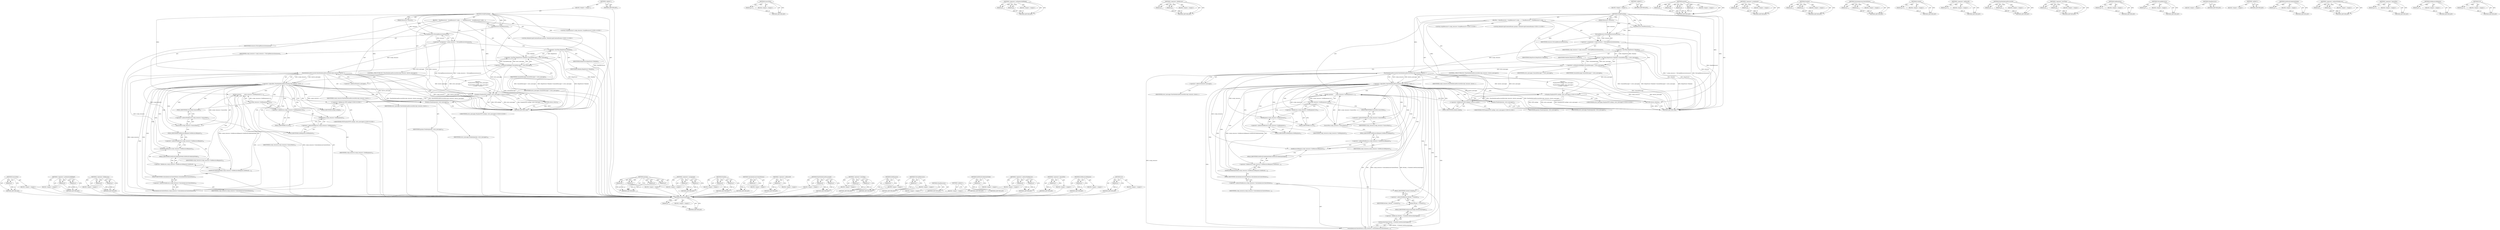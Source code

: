 digraph "Url" {
vulnerable_152 [label=<(METHOD,SourceText)>];
vulnerable_153 [label=<(PARAM,p1)>];
vulnerable_154 [label=<(BLOCK,&lt;empty&gt;,&lt;empty&gt;)>];
vulnerable_155 [label=<(METHOD_RETURN,ANY)>];
vulnerable_104 [label=<(METHOD,&lt;operator&gt;.arithmeticShiftRight)>];
vulnerable_105 [label=<(PARAM,p1)>];
vulnerable_106 [label=<(PARAM,p2)>];
vulnerable_107 [label=<(BLOCK,&lt;empty&gt;,&lt;empty&gt;)>];
vulnerable_108 [label=<(METHOD_RETURN,ANY)>];
vulnerable_127 [label=<(METHOD,&lt;operator&gt;.fieldAccess)>];
vulnerable_128 [label=<(PARAM,p1)>];
vulnerable_129 [label=<(PARAM,p2)>];
vulnerable_130 [label=<(BLOCK,&lt;empty&gt;,&lt;empty&gt;)>];
vulnerable_131 [label=<(METHOD_RETURN,ANY)>];
vulnerable_6 [label=<(METHOD,&lt;global&gt;)<SUB>1</SUB>>];
vulnerable_7 [label=<(BLOCK,&lt;empty&gt;,&lt;empty&gt;)<SUB>1</SUB>>];
vulnerable_8 [label=<(METHOD,NotifyFinished)<SUB>1</SUB>>];
vulnerable_9 [label=<(PARAM,Resource* resource)<SUB>1</SUB>>];
vulnerable_10 [label=<(BLOCK,{
  ClearResource();

  ScriptResource* script_...,{
  ClearResource();

  ScriptResource* script_...)<SUB>1</SUB>>];
vulnerable_11 [label=<(ClearResource,ClearResource())<SUB>2</SUB>>];
vulnerable_12 [label="<(LOCAL,ScriptResource* script_resource: ScriptResource*)<SUB>4</SUB>>"];
vulnerable_13 [label=<(&lt;operator&gt;.assignment,* script_resource = ToScriptResource(resource))<SUB>4</SUB>>];
vulnerable_14 [label=<(IDENTIFIER,script_resource,* script_resource = ToScriptResource(resource))<SUB>4</SUB>>];
vulnerable_15 [label=<(ToScriptResource,ToScriptResource(resource))<SUB>4</SUB>>];
vulnerable_16 [label=<(IDENTIFIER,resource,ToScriptResource(resource))<SUB>4</SUB>>];
vulnerable_17 [label=<(&lt;operator&gt;.lessThan,HeapVector&lt;Member&lt;ConsoleMessage&gt;&gt; error_messages)<SUB>6</SUB>>];
vulnerable_18 [label=<(&lt;operator&gt;.lessThan,HeapVector&lt;Member)<SUB>6</SUB>>];
vulnerable_19 [label=<(IDENTIFIER,HeapVector,HeapVector&lt;Member)<SUB>6</SUB>>];
vulnerable_20 [label=<(IDENTIFIER,Member,HeapVector&lt;Member)<SUB>6</SUB>>];
vulnerable_21 [label=<(&lt;operator&gt;.arithmeticShiftRight,ConsoleMessage&gt;&gt; error_messages)<SUB>6</SUB>>];
vulnerable_22 [label=<(IDENTIFIER,ConsoleMessage,ConsoleMessage&gt;&gt; error_messages)<SUB>6</SUB>>];
vulnerable_23 [label=<(IDENTIFIER,error_messages,ConsoleMessage&gt;&gt; error_messages)<SUB>6</SUB>>];
vulnerable_24 [label=<(CONTROL_STRUCTURE,IF,if (!WasModuleLoadSuccessful(script_resource, &amp;error_messages)))<SUB>7</SUB>>];
vulnerable_25 [label=<(&lt;operator&gt;.logicalNot,!WasModuleLoadSuccessful(script_resource, &amp;erro...)<SUB>7</SUB>>];
vulnerable_26 [label=<(WasModuleLoadSuccessful,WasModuleLoadSuccessful(script_resource, &amp;error...)<SUB>7</SUB>>];
vulnerable_27 [label=<(IDENTIFIER,script_resource,WasModuleLoadSuccessful(script_resource, &amp;error...)<SUB>7</SUB>>];
vulnerable_28 [label=<(&lt;operator&gt;.addressOf,&amp;error_messages)<SUB>7</SUB>>];
vulnerable_29 [label=<(IDENTIFIER,error_messages,WasModuleLoadSuccessful(script_resource, &amp;error...)<SUB>7</SUB>>];
vulnerable_30 [label="<(BLOCK,{
    Finalize(WTF::nullopt, error_messages);
 ...,{
    Finalize(WTF::nullopt, error_messages);
 ...)<SUB>7</SUB>>"];
vulnerable_31 [label="<(Finalize,Finalize(WTF::nullopt, error_messages))<SUB>8</SUB>>"];
vulnerable_32 [label="<(&lt;operator&gt;.fieldAccess,WTF::nullopt)<SUB>8</SUB>>"];
vulnerable_33 [label="<(IDENTIFIER,WTF,Finalize(WTF::nullopt, error_messages))<SUB>8</SUB>>"];
vulnerable_34 [label=<(FIELD_IDENTIFIER,nullopt,nullopt)<SUB>8</SUB>>];
vulnerable_35 [label="<(IDENTIFIER,error_messages,Finalize(WTF::nullopt, error_messages))<SUB>8</SUB>>"];
vulnerable_36 [label=<(RETURN,return;,return;)<SUB>9</SUB>>];
vulnerable_37 [label="<(LOCAL,ModuleScriptCreationParams params: ModuleScriptCreationParams)<SUB>12</SUB>>"];
vulnerable_38 [label=<(params,params(
       script_resource-&gt;GetResponse().U...)<SUB>12</SUB>>];
vulnerable_39 [label=<(Url,script_resource-&gt;GetResponse().Url())<SUB>13</SUB>>];
vulnerable_40 [label=<(&lt;operator&gt;.fieldAccess,script_resource-&gt;GetResponse().Url)<SUB>13</SUB>>];
vulnerable_41 [label=<(GetResponse,script_resource-&gt;GetResponse())<SUB>13</SUB>>];
vulnerable_42 [label=<(&lt;operator&gt;.indirectFieldAccess,script_resource-&gt;GetResponse)<SUB>13</SUB>>];
vulnerable_43 [label=<(IDENTIFIER,script_resource,script_resource-&gt;GetResponse())<SUB>13</SUB>>];
vulnerable_44 [label=<(FIELD_IDENTIFIER,GetResponse,GetResponse)<SUB>13</SUB>>];
vulnerable_45 [label=<(FIELD_IDENTIFIER,Url,Url)<SUB>13</SUB>>];
vulnerable_46 [label=<(SourceText,script_resource-&gt;SourceText())<SUB>13</SUB>>];
vulnerable_47 [label=<(&lt;operator&gt;.indirectFieldAccess,script_resource-&gt;SourceText)<SUB>13</SUB>>];
vulnerable_48 [label=<(IDENTIFIER,script_resource,script_resource-&gt;SourceText())<SUB>13</SUB>>];
vulnerable_49 [label=<(FIELD_IDENTIFIER,SourceText,SourceText)<SUB>13</SUB>>];
vulnerable_50 [label=<(GetFetchCredentialsMode,script_resource-&gt;GetResourceRequest().GetFetchC...)<SUB>14</SUB>>];
vulnerable_51 [label=<(&lt;operator&gt;.fieldAccess,script_resource-&gt;GetResourceRequest().GetFetchC...)<SUB>14</SUB>>];
vulnerable_52 [label=<(GetResourceRequest,script_resource-&gt;GetResourceRequest())<SUB>14</SUB>>];
vulnerable_53 [label=<(&lt;operator&gt;.indirectFieldAccess,script_resource-&gt;GetResourceRequest)<SUB>14</SUB>>];
vulnerable_54 [label=<(IDENTIFIER,script_resource,script_resource-&gt;GetResourceRequest())<SUB>14</SUB>>];
vulnerable_55 [label=<(FIELD_IDENTIFIER,GetResourceRequest,GetResourceRequest)<SUB>14</SUB>>];
vulnerable_56 [label=<(FIELD_IDENTIFIER,GetFetchCredentialsMode,GetFetchCredentialsMode)<SUB>14</SUB>>];
vulnerable_57 [label=<(CalculateAccessControlStatus,script_resource-&gt;CalculateAccessControlStatus())<SUB>15</SUB>>];
vulnerable_58 [label=<(&lt;operator&gt;.indirectFieldAccess,script_resource-&gt;CalculateAccessControlStatus)<SUB>15</SUB>>];
vulnerable_59 [label=<(IDENTIFIER,script_resource,script_resource-&gt;CalculateAccessControlStatus())<SUB>15</SUB>>];
vulnerable_60 [label=<(FIELD_IDENTIFIER,CalculateAccessControlStatus,CalculateAccessControlStatus)<SUB>15</SUB>>];
vulnerable_61 [label=<(Finalize,Finalize(params, error_messages))<SUB>16</SUB>>];
vulnerable_62 [label=<(IDENTIFIER,params,Finalize(params, error_messages))<SUB>16</SUB>>];
vulnerable_63 [label=<(IDENTIFIER,error_messages,Finalize(params, error_messages))<SUB>16</SUB>>];
vulnerable_64 [label=<(METHOD_RETURN,void)<SUB>1</SUB>>];
vulnerable_66 [label=<(METHOD_RETURN,ANY)<SUB>1</SUB>>];
vulnerable_132 [label=<(METHOD,params)>];
vulnerable_133 [label=<(PARAM,p1)>];
vulnerable_134 [label=<(PARAM,p2)>];
vulnerable_135 [label=<(PARAM,p3)>];
vulnerable_136 [label=<(PARAM,p4)>];
vulnerable_137 [label=<(BLOCK,&lt;empty&gt;,&lt;empty&gt;)>];
vulnerable_138 [label=<(METHOD_RETURN,ANY)>];
vulnerable_90 [label=<(METHOD,&lt;operator&gt;.assignment)>];
vulnerable_91 [label=<(PARAM,p1)>];
vulnerable_92 [label=<(PARAM,p2)>];
vulnerable_93 [label=<(BLOCK,&lt;empty&gt;,&lt;empty&gt;)>];
vulnerable_94 [label=<(METHOD_RETURN,ANY)>];
vulnerable_122 [label=<(METHOD,Finalize)>];
vulnerable_123 [label=<(PARAM,p1)>];
vulnerable_124 [label=<(PARAM,p2)>];
vulnerable_125 [label=<(BLOCK,&lt;empty&gt;,&lt;empty&gt;)>];
vulnerable_126 [label=<(METHOD_RETURN,ANY)>];
vulnerable_164 [label=<(METHOD,CalculateAccessControlStatus)>];
vulnerable_165 [label=<(PARAM,p1)>];
vulnerable_166 [label=<(BLOCK,&lt;empty&gt;,&lt;empty&gt;)>];
vulnerable_167 [label=<(METHOD_RETURN,ANY)>];
vulnerable_118 [label=<(METHOD,&lt;operator&gt;.addressOf)>];
vulnerable_119 [label=<(PARAM,p1)>];
vulnerable_120 [label=<(BLOCK,&lt;empty&gt;,&lt;empty&gt;)>];
vulnerable_121 [label=<(METHOD_RETURN,ANY)>];
vulnerable_113 [label=<(METHOD,WasModuleLoadSuccessful)>];
vulnerable_114 [label=<(PARAM,p1)>];
vulnerable_115 [label=<(PARAM,p2)>];
vulnerable_116 [label=<(BLOCK,&lt;empty&gt;,&lt;empty&gt;)>];
vulnerable_117 [label=<(METHOD_RETURN,ANY)>];
vulnerable_99 [label=<(METHOD,&lt;operator&gt;.lessThan)>];
vulnerable_100 [label=<(PARAM,p1)>];
vulnerable_101 [label=<(PARAM,p2)>];
vulnerable_102 [label=<(BLOCK,&lt;empty&gt;,&lt;empty&gt;)>];
vulnerable_103 [label=<(METHOD_RETURN,ANY)>];
vulnerable_143 [label=<(METHOD,GetResponse)>];
vulnerable_144 [label=<(PARAM,p1)>];
vulnerable_145 [label=<(BLOCK,&lt;empty&gt;,&lt;empty&gt;)>];
vulnerable_146 [label=<(METHOD_RETURN,ANY)>];
vulnerable_95 [label=<(METHOD,ToScriptResource)>];
vulnerable_96 [label=<(PARAM,p1)>];
vulnerable_97 [label=<(BLOCK,&lt;empty&gt;,&lt;empty&gt;)>];
vulnerable_98 [label=<(METHOD_RETURN,ANY)>];
vulnerable_87 [label=<(METHOD,ClearResource)>];
vulnerable_88 [label=<(BLOCK,&lt;empty&gt;,&lt;empty&gt;)>];
vulnerable_89 [label=<(METHOD_RETURN,ANY)>];
vulnerable_81 [label=<(METHOD,&lt;global&gt;)<SUB>1</SUB>>];
vulnerable_82 [label=<(BLOCK,&lt;empty&gt;,&lt;empty&gt;)>];
vulnerable_83 [label=<(METHOD_RETURN,ANY)>];
vulnerable_156 [label=<(METHOD,GetFetchCredentialsMode)>];
vulnerable_157 [label=<(PARAM,p1)>];
vulnerable_158 [label=<(BLOCK,&lt;empty&gt;,&lt;empty&gt;)>];
vulnerable_159 [label=<(METHOD_RETURN,ANY)>];
vulnerable_147 [label=<(METHOD,&lt;operator&gt;.indirectFieldAccess)>];
vulnerable_148 [label=<(PARAM,p1)>];
vulnerable_149 [label=<(PARAM,p2)>];
vulnerable_150 [label=<(BLOCK,&lt;empty&gt;,&lt;empty&gt;)>];
vulnerable_151 [label=<(METHOD_RETURN,ANY)>];
vulnerable_109 [label=<(METHOD,&lt;operator&gt;.logicalNot)>];
vulnerable_110 [label=<(PARAM,p1)>];
vulnerable_111 [label=<(BLOCK,&lt;empty&gt;,&lt;empty&gt;)>];
vulnerable_112 [label=<(METHOD_RETURN,ANY)>];
vulnerable_160 [label=<(METHOD,GetResourceRequest)>];
vulnerable_161 [label=<(PARAM,p1)>];
vulnerable_162 [label=<(BLOCK,&lt;empty&gt;,&lt;empty&gt;)>];
vulnerable_163 [label=<(METHOD_RETURN,ANY)>];
vulnerable_139 [label=<(METHOD,Url)>];
vulnerable_140 [label=<(PARAM,p1)>];
vulnerable_141 [label=<(BLOCK,&lt;empty&gt;,&lt;empty&gt;)>];
vulnerable_142 [label=<(METHOD_RETURN,ANY)>];
fixed_176 [label=<(METHOD,GetSecurityOrigin)>];
fixed_177 [label=<(PARAM,p1)>];
fixed_178 [label=<(BLOCK,&lt;empty&gt;,&lt;empty&gt;)>];
fixed_179 [label=<(METHOD_RETURN,ANY)>];
fixed_159 [label=<(METHOD,SourceText)>];
fixed_160 [label=<(PARAM,p1)>];
fixed_161 [label=<(BLOCK,&lt;empty&gt;,&lt;empty&gt;)>];
fixed_162 [label=<(METHOD_RETURN,ANY)>];
fixed_111 [label=<(METHOD,&lt;operator&gt;.arithmeticShiftRight)>];
fixed_112 [label=<(PARAM,p1)>];
fixed_113 [label=<(PARAM,p2)>];
fixed_114 [label=<(BLOCK,&lt;empty&gt;,&lt;empty&gt;)>];
fixed_115 [label=<(METHOD_RETURN,ANY)>];
fixed_134 [label=<(METHOD,&lt;operator&gt;.fieldAccess)>];
fixed_135 [label=<(PARAM,p1)>];
fixed_136 [label=<(PARAM,p2)>];
fixed_137 [label=<(BLOCK,&lt;empty&gt;,&lt;empty&gt;)>];
fixed_138 [label=<(METHOD_RETURN,ANY)>];
fixed_6 [label=<(METHOD,&lt;global&gt;)<SUB>1</SUB>>];
fixed_7 [label=<(BLOCK,&lt;empty&gt;,&lt;empty&gt;)<SUB>1</SUB>>];
fixed_8 [label=<(METHOD,NotifyFinished)<SUB>1</SUB>>];
fixed_9 [label=<(PARAM,Resource* resource)<SUB>1</SUB>>];
fixed_10 [label=<(BLOCK,{
  ClearResource();

  ScriptResource* script_...,{
  ClearResource();

  ScriptResource* script_...)<SUB>1</SUB>>];
fixed_11 [label=<(ClearResource,ClearResource())<SUB>2</SUB>>];
fixed_12 [label="<(LOCAL,ScriptResource* script_resource: ScriptResource*)<SUB>4</SUB>>"];
fixed_13 [label=<(&lt;operator&gt;.assignment,* script_resource = ToScriptResource(resource))<SUB>4</SUB>>];
fixed_14 [label=<(IDENTIFIER,script_resource,* script_resource = ToScriptResource(resource))<SUB>4</SUB>>];
fixed_15 [label=<(ToScriptResource,ToScriptResource(resource))<SUB>4</SUB>>];
fixed_16 [label=<(IDENTIFIER,resource,ToScriptResource(resource))<SUB>4</SUB>>];
fixed_17 [label=<(&lt;operator&gt;.lessThan,HeapVector&lt;Member&lt;ConsoleMessage&gt;&gt; error_messages)<SUB>6</SUB>>];
fixed_18 [label=<(&lt;operator&gt;.lessThan,HeapVector&lt;Member)<SUB>6</SUB>>];
fixed_19 [label=<(IDENTIFIER,HeapVector,HeapVector&lt;Member)<SUB>6</SUB>>];
fixed_20 [label=<(IDENTIFIER,Member,HeapVector&lt;Member)<SUB>6</SUB>>];
fixed_21 [label=<(&lt;operator&gt;.arithmeticShiftRight,ConsoleMessage&gt;&gt; error_messages)<SUB>6</SUB>>];
fixed_22 [label=<(IDENTIFIER,ConsoleMessage,ConsoleMessage&gt;&gt; error_messages)<SUB>6</SUB>>];
fixed_23 [label=<(IDENTIFIER,error_messages,ConsoleMessage&gt;&gt; error_messages)<SUB>6</SUB>>];
fixed_24 [label=<(CONTROL_STRUCTURE,IF,if (!WasModuleLoadSuccessful(script_resource, &amp;error_messages)))<SUB>7</SUB>>];
fixed_25 [label=<(&lt;operator&gt;.logicalNot,!WasModuleLoadSuccessful(script_resource, &amp;erro...)<SUB>7</SUB>>];
fixed_26 [label=<(WasModuleLoadSuccessful,WasModuleLoadSuccessful(script_resource, &amp;error...)<SUB>7</SUB>>];
fixed_27 [label=<(IDENTIFIER,script_resource,WasModuleLoadSuccessful(script_resource, &amp;error...)<SUB>7</SUB>>];
fixed_28 [label=<(&lt;operator&gt;.addressOf,&amp;error_messages)<SUB>7</SUB>>];
fixed_29 [label=<(IDENTIFIER,error_messages,WasModuleLoadSuccessful(script_resource, &amp;error...)<SUB>7</SUB>>];
fixed_30 [label="<(BLOCK,{
    Finalize(WTF::nullopt, error_messages);
 ...,{
    Finalize(WTF::nullopt, error_messages);
 ...)<SUB>7</SUB>>"];
fixed_31 [label="<(Finalize,Finalize(WTF::nullopt, error_messages))<SUB>8</SUB>>"];
fixed_32 [label="<(&lt;operator&gt;.fieldAccess,WTF::nullopt)<SUB>8</SUB>>"];
fixed_33 [label="<(IDENTIFIER,WTF,Finalize(WTF::nullopt, error_messages))<SUB>8</SUB>>"];
fixed_34 [label=<(FIELD_IDENTIFIER,nullopt,nullopt)<SUB>8</SUB>>];
fixed_35 [label="<(IDENTIFIER,error_messages,Finalize(WTF::nullopt, error_messages))<SUB>8</SUB>>"];
fixed_36 [label=<(RETURN,return;,return;)<SUB>9</SUB>>];
fixed_37 [label="<(LOCAL,ModuleScriptCreationParams params: ModuleScriptCreationParams)<SUB>12</SUB>>"];
fixed_38 [label=<(params,params(
       script_resource-&gt;GetResponse().U...)<SUB>12</SUB>>];
fixed_39 [label=<(Url,script_resource-&gt;GetResponse().Url())<SUB>13</SUB>>];
fixed_40 [label=<(&lt;operator&gt;.fieldAccess,script_resource-&gt;GetResponse().Url)<SUB>13</SUB>>];
fixed_41 [label=<(GetResponse,script_resource-&gt;GetResponse())<SUB>13</SUB>>];
fixed_42 [label=<(&lt;operator&gt;.indirectFieldAccess,script_resource-&gt;GetResponse)<SUB>13</SUB>>];
fixed_43 [label=<(IDENTIFIER,script_resource,script_resource-&gt;GetResponse())<SUB>13</SUB>>];
fixed_44 [label=<(FIELD_IDENTIFIER,GetResponse,GetResponse)<SUB>13</SUB>>];
fixed_45 [label=<(FIELD_IDENTIFIER,Url,Url)<SUB>13</SUB>>];
fixed_46 [label=<(SourceText,script_resource-&gt;SourceText())<SUB>13</SUB>>];
fixed_47 [label=<(&lt;operator&gt;.indirectFieldAccess,script_resource-&gt;SourceText)<SUB>13</SUB>>];
fixed_48 [label=<(IDENTIFIER,script_resource,script_resource-&gt;SourceText())<SUB>13</SUB>>];
fixed_49 [label=<(FIELD_IDENTIFIER,SourceText,SourceText)<SUB>13</SUB>>];
fixed_50 [label=<(GetFetchCredentialsMode,script_resource-&gt;GetResourceRequest().GetFetchC...)<SUB>14</SUB>>];
fixed_51 [label=<(&lt;operator&gt;.fieldAccess,script_resource-&gt;GetResourceRequest().GetFetchC...)<SUB>14</SUB>>];
fixed_52 [label=<(GetResourceRequest,script_resource-&gt;GetResourceRequest())<SUB>14</SUB>>];
fixed_53 [label=<(&lt;operator&gt;.indirectFieldAccess,script_resource-&gt;GetResourceRequest)<SUB>14</SUB>>];
fixed_54 [label=<(IDENTIFIER,script_resource,script_resource-&gt;GetResourceRequest())<SUB>14</SUB>>];
fixed_55 [label=<(FIELD_IDENTIFIER,GetResourceRequest,GetResourceRequest)<SUB>14</SUB>>];
fixed_56 [label=<(FIELD_IDENTIFIER,GetFetchCredentialsMode,GetFetchCredentialsMode)<SUB>14</SUB>>];
fixed_57 [label=<(CalculateAccessControlStatus,script_resource-&gt;CalculateAccessControlStatus(
...)<SUB>15</SUB>>];
fixed_58 [label=<(&lt;operator&gt;.indirectFieldAccess,script_resource-&gt;CalculateAccessControlStatus)<SUB>15</SUB>>];
fixed_59 [label=<(IDENTIFIER,script_resource,script_resource-&gt;CalculateAccessControlStatus(
...)<SUB>15</SUB>>];
fixed_60 [label=<(FIELD_IDENTIFIER,CalculateAccessControlStatus,CalculateAccessControlStatus)<SUB>15</SUB>>];
fixed_61 [label=<(GetSecurityOrigin,fetcher_-&gt;Context().GetSecurityOrigin())<SUB>16</SUB>>];
fixed_62 [label=<(&lt;operator&gt;.fieldAccess,fetcher_-&gt;Context().GetSecurityOrigin)<SUB>16</SUB>>];
fixed_63 [label=<(Context,fetcher_-&gt;Context())<SUB>16</SUB>>];
fixed_64 [label=<(&lt;operator&gt;.indirectFieldAccess,fetcher_-&gt;Context)<SUB>16</SUB>>];
fixed_65 [label=<(IDENTIFIER,fetcher_,fetcher_-&gt;Context())<SUB>16</SUB>>];
fixed_66 [label=<(FIELD_IDENTIFIER,Context,Context)<SUB>16</SUB>>];
fixed_67 [label=<(FIELD_IDENTIFIER,GetSecurityOrigin,GetSecurityOrigin)<SUB>16</SUB>>];
fixed_68 [label=<(Finalize,Finalize(params, error_messages))<SUB>17</SUB>>];
fixed_69 [label=<(IDENTIFIER,params,Finalize(params, error_messages))<SUB>17</SUB>>];
fixed_70 [label=<(IDENTIFIER,error_messages,Finalize(params, error_messages))<SUB>17</SUB>>];
fixed_71 [label=<(METHOD_RETURN,void)<SUB>1</SUB>>];
fixed_73 [label=<(METHOD_RETURN,ANY)<SUB>1</SUB>>];
fixed_139 [label=<(METHOD,params)>];
fixed_140 [label=<(PARAM,p1)>];
fixed_141 [label=<(PARAM,p2)>];
fixed_142 [label=<(PARAM,p3)>];
fixed_143 [label=<(PARAM,p4)>];
fixed_144 [label=<(BLOCK,&lt;empty&gt;,&lt;empty&gt;)>];
fixed_145 [label=<(METHOD_RETURN,ANY)>];
fixed_97 [label=<(METHOD,&lt;operator&gt;.assignment)>];
fixed_98 [label=<(PARAM,p1)>];
fixed_99 [label=<(PARAM,p2)>];
fixed_100 [label=<(BLOCK,&lt;empty&gt;,&lt;empty&gt;)>];
fixed_101 [label=<(METHOD_RETURN,ANY)>];
fixed_129 [label=<(METHOD,Finalize)>];
fixed_130 [label=<(PARAM,p1)>];
fixed_131 [label=<(PARAM,p2)>];
fixed_132 [label=<(BLOCK,&lt;empty&gt;,&lt;empty&gt;)>];
fixed_133 [label=<(METHOD_RETURN,ANY)>];
fixed_171 [label=<(METHOD,CalculateAccessControlStatus)>];
fixed_172 [label=<(PARAM,p1)>];
fixed_173 [label=<(PARAM,p2)>];
fixed_174 [label=<(BLOCK,&lt;empty&gt;,&lt;empty&gt;)>];
fixed_175 [label=<(METHOD_RETURN,ANY)>];
fixed_180 [label=<(METHOD,Context)>];
fixed_181 [label=<(PARAM,p1)>];
fixed_182 [label=<(BLOCK,&lt;empty&gt;,&lt;empty&gt;)>];
fixed_183 [label=<(METHOD_RETURN,ANY)>];
fixed_125 [label=<(METHOD,&lt;operator&gt;.addressOf)>];
fixed_126 [label=<(PARAM,p1)>];
fixed_127 [label=<(BLOCK,&lt;empty&gt;,&lt;empty&gt;)>];
fixed_128 [label=<(METHOD_RETURN,ANY)>];
fixed_120 [label=<(METHOD,WasModuleLoadSuccessful)>];
fixed_121 [label=<(PARAM,p1)>];
fixed_122 [label=<(PARAM,p2)>];
fixed_123 [label=<(BLOCK,&lt;empty&gt;,&lt;empty&gt;)>];
fixed_124 [label=<(METHOD_RETURN,ANY)>];
fixed_106 [label=<(METHOD,&lt;operator&gt;.lessThan)>];
fixed_107 [label=<(PARAM,p1)>];
fixed_108 [label=<(PARAM,p2)>];
fixed_109 [label=<(BLOCK,&lt;empty&gt;,&lt;empty&gt;)>];
fixed_110 [label=<(METHOD_RETURN,ANY)>];
fixed_150 [label=<(METHOD,GetResponse)>];
fixed_151 [label=<(PARAM,p1)>];
fixed_152 [label=<(BLOCK,&lt;empty&gt;,&lt;empty&gt;)>];
fixed_153 [label=<(METHOD_RETURN,ANY)>];
fixed_102 [label=<(METHOD,ToScriptResource)>];
fixed_103 [label=<(PARAM,p1)>];
fixed_104 [label=<(BLOCK,&lt;empty&gt;,&lt;empty&gt;)>];
fixed_105 [label=<(METHOD_RETURN,ANY)>];
fixed_94 [label=<(METHOD,ClearResource)>];
fixed_95 [label=<(BLOCK,&lt;empty&gt;,&lt;empty&gt;)>];
fixed_96 [label=<(METHOD_RETURN,ANY)>];
fixed_88 [label=<(METHOD,&lt;global&gt;)<SUB>1</SUB>>];
fixed_89 [label=<(BLOCK,&lt;empty&gt;,&lt;empty&gt;)>];
fixed_90 [label=<(METHOD_RETURN,ANY)>];
fixed_163 [label=<(METHOD,GetFetchCredentialsMode)>];
fixed_164 [label=<(PARAM,p1)>];
fixed_165 [label=<(BLOCK,&lt;empty&gt;,&lt;empty&gt;)>];
fixed_166 [label=<(METHOD_RETURN,ANY)>];
fixed_154 [label=<(METHOD,&lt;operator&gt;.indirectFieldAccess)>];
fixed_155 [label=<(PARAM,p1)>];
fixed_156 [label=<(PARAM,p2)>];
fixed_157 [label=<(BLOCK,&lt;empty&gt;,&lt;empty&gt;)>];
fixed_158 [label=<(METHOD_RETURN,ANY)>];
fixed_116 [label=<(METHOD,&lt;operator&gt;.logicalNot)>];
fixed_117 [label=<(PARAM,p1)>];
fixed_118 [label=<(BLOCK,&lt;empty&gt;,&lt;empty&gt;)>];
fixed_119 [label=<(METHOD_RETURN,ANY)>];
fixed_167 [label=<(METHOD,GetResourceRequest)>];
fixed_168 [label=<(PARAM,p1)>];
fixed_169 [label=<(BLOCK,&lt;empty&gt;,&lt;empty&gt;)>];
fixed_170 [label=<(METHOD_RETURN,ANY)>];
fixed_146 [label=<(METHOD,Url)>];
fixed_147 [label=<(PARAM,p1)>];
fixed_148 [label=<(BLOCK,&lt;empty&gt;,&lt;empty&gt;)>];
fixed_149 [label=<(METHOD_RETURN,ANY)>];
vulnerable_152 -> vulnerable_153  [key=0, label="AST: "];
vulnerable_152 -> vulnerable_153  [key=1, label="DDG: "];
vulnerable_152 -> vulnerable_154  [key=0, label="AST: "];
vulnerable_152 -> vulnerable_155  [key=0, label="AST: "];
vulnerable_152 -> vulnerable_155  [key=1, label="CFG: "];
vulnerable_153 -> vulnerable_155  [key=0, label="DDG: p1"];
vulnerable_154 -> fixed_176  [key=0];
vulnerable_155 -> fixed_176  [key=0];
vulnerable_104 -> vulnerable_105  [key=0, label="AST: "];
vulnerable_104 -> vulnerable_105  [key=1, label="DDG: "];
vulnerable_104 -> vulnerable_107  [key=0, label="AST: "];
vulnerable_104 -> vulnerable_106  [key=0, label="AST: "];
vulnerable_104 -> vulnerable_106  [key=1, label="DDG: "];
vulnerable_104 -> vulnerable_108  [key=0, label="AST: "];
vulnerable_104 -> vulnerable_108  [key=1, label="CFG: "];
vulnerable_105 -> vulnerable_108  [key=0, label="DDG: p1"];
vulnerable_106 -> vulnerable_108  [key=0, label="DDG: p2"];
vulnerable_107 -> fixed_176  [key=0];
vulnerable_108 -> fixed_176  [key=0];
vulnerable_127 -> vulnerable_128  [key=0, label="AST: "];
vulnerable_127 -> vulnerable_128  [key=1, label="DDG: "];
vulnerable_127 -> vulnerable_130  [key=0, label="AST: "];
vulnerable_127 -> vulnerable_129  [key=0, label="AST: "];
vulnerable_127 -> vulnerable_129  [key=1, label="DDG: "];
vulnerable_127 -> vulnerable_131  [key=0, label="AST: "];
vulnerable_127 -> vulnerable_131  [key=1, label="CFG: "];
vulnerable_128 -> vulnerable_131  [key=0, label="DDG: p1"];
vulnerable_129 -> vulnerable_131  [key=0, label="DDG: p2"];
vulnerable_130 -> fixed_176  [key=0];
vulnerable_131 -> fixed_176  [key=0];
vulnerable_6 -> vulnerable_7  [key=0, label="AST: "];
vulnerable_6 -> vulnerable_66  [key=0, label="AST: "];
vulnerable_6 -> vulnerable_66  [key=1, label="CFG: "];
vulnerable_7 -> vulnerable_8  [key=0, label="AST: "];
vulnerable_8 -> vulnerable_9  [key=0, label="AST: "];
vulnerable_8 -> vulnerable_9  [key=1, label="DDG: "];
vulnerable_8 -> vulnerable_10  [key=0, label="AST: "];
vulnerable_8 -> vulnerable_64  [key=0, label="AST: "];
vulnerable_8 -> vulnerable_11  [key=0, label="CFG: "];
vulnerable_8 -> vulnerable_11  [key=1, label="DDG: "];
vulnerable_8 -> vulnerable_61  [key=0, label="DDG: "];
vulnerable_8 -> vulnerable_15  [key=0, label="DDG: "];
vulnerable_8 -> vulnerable_18  [key=0, label="DDG: "];
vulnerable_8 -> vulnerable_21  [key=0, label="DDG: "];
vulnerable_8 -> vulnerable_36  [key=0, label="DDG: "];
vulnerable_8 -> vulnerable_26  [key=0, label="DDG: "];
vulnerable_8 -> vulnerable_31  [key=0, label="DDG: "];
vulnerable_9 -> vulnerable_15  [key=0, label="DDG: resource"];
vulnerable_10 -> vulnerable_11  [key=0, label="AST: "];
vulnerable_10 -> vulnerable_12  [key=0, label="AST: "];
vulnerable_10 -> vulnerable_13  [key=0, label="AST: "];
vulnerable_10 -> vulnerable_17  [key=0, label="AST: "];
vulnerable_10 -> vulnerable_24  [key=0, label="AST: "];
vulnerable_10 -> vulnerable_37  [key=0, label="AST: "];
vulnerable_10 -> vulnerable_38  [key=0, label="AST: "];
vulnerable_10 -> vulnerable_61  [key=0, label="AST: "];
vulnerable_11 -> vulnerable_15  [key=0, label="CFG: "];
vulnerable_11 -> vulnerable_64  [key=0, label="DDG: ClearResource()"];
vulnerable_12 -> fixed_176  [key=0];
vulnerable_13 -> vulnerable_14  [key=0, label="AST: "];
vulnerable_13 -> vulnerable_15  [key=0, label="AST: "];
vulnerable_13 -> vulnerable_18  [key=0, label="CFG: "];
vulnerable_13 -> vulnerable_64  [key=0, label="DDG: ToScriptResource(resource)"];
vulnerable_13 -> vulnerable_64  [key=1, label="DDG: * script_resource = ToScriptResource(resource)"];
vulnerable_13 -> vulnerable_26  [key=0, label="DDG: script_resource"];
vulnerable_14 -> fixed_176  [key=0];
vulnerable_15 -> vulnerable_16  [key=0, label="AST: "];
vulnerable_15 -> vulnerable_13  [key=0, label="CFG: "];
vulnerable_15 -> vulnerable_13  [key=1, label="DDG: resource"];
vulnerable_15 -> vulnerable_64  [key=0, label="DDG: resource"];
vulnerable_16 -> fixed_176  [key=0];
vulnerable_17 -> vulnerable_18  [key=0, label="AST: "];
vulnerable_17 -> vulnerable_21  [key=0, label="AST: "];
vulnerable_17 -> vulnerable_28  [key=0, label="CFG: "];
vulnerable_17 -> vulnerable_64  [key=0, label="DDG: HeapVector&lt;Member"];
vulnerable_17 -> vulnerable_64  [key=1, label="DDG: ConsoleMessage&gt;&gt; error_messages"];
vulnerable_17 -> vulnerable_64  [key=2, label="DDG: HeapVector&lt;Member&lt;ConsoleMessage&gt;&gt; error_messages"];
vulnerable_18 -> vulnerable_19  [key=0, label="AST: "];
vulnerable_18 -> vulnerable_20  [key=0, label="AST: "];
vulnerable_18 -> vulnerable_21  [key=0, label="CFG: "];
vulnerable_18 -> vulnerable_64  [key=0, label="DDG: Member"];
vulnerable_18 -> vulnerable_64  [key=1, label="DDG: HeapVector"];
vulnerable_18 -> vulnerable_17  [key=0, label="DDG: HeapVector"];
vulnerable_18 -> vulnerable_17  [key=1, label="DDG: Member"];
vulnerable_19 -> fixed_176  [key=0];
vulnerable_20 -> fixed_176  [key=0];
vulnerable_21 -> vulnerable_22  [key=0, label="AST: "];
vulnerable_21 -> vulnerable_23  [key=0, label="AST: "];
vulnerable_21 -> vulnerable_17  [key=0, label="CFG: "];
vulnerable_21 -> vulnerable_17  [key=1, label="DDG: ConsoleMessage"];
vulnerable_21 -> vulnerable_17  [key=2, label="DDG: error_messages"];
vulnerable_21 -> vulnerable_64  [key=0, label="DDG: ConsoleMessage"];
vulnerable_21 -> vulnerable_61  [key=0, label="DDG: error_messages"];
vulnerable_21 -> vulnerable_26  [key=0, label="DDG: error_messages"];
vulnerable_21 -> vulnerable_31  [key=0, label="DDG: error_messages"];
vulnerable_22 -> fixed_176  [key=0];
vulnerable_23 -> fixed_176  [key=0];
vulnerable_24 -> vulnerable_25  [key=0, label="AST: "];
vulnerable_24 -> vulnerable_30  [key=0, label="AST: "];
vulnerable_25 -> vulnerable_26  [key=0, label="AST: "];
vulnerable_25 -> vulnerable_34  [key=0, label="CFG: "];
vulnerable_25 -> vulnerable_34  [key=1, label="CDG: "];
vulnerable_25 -> vulnerable_44  [key=0, label="CFG: "];
vulnerable_25 -> vulnerable_44  [key=1, label="CDG: "];
vulnerable_25 -> vulnerable_64  [key=0, label="DDG: WasModuleLoadSuccessful(script_resource, &amp;error_messages)"];
vulnerable_25 -> vulnerable_64  [key=1, label="DDG: !WasModuleLoadSuccessful(script_resource, &amp;error_messages)"];
vulnerable_25 -> vulnerable_47  [key=0, label="CDG: "];
vulnerable_25 -> vulnerable_32  [key=0, label="CDG: "];
vulnerable_25 -> vulnerable_58  [key=0, label="CDG: "];
vulnerable_25 -> vulnerable_49  [key=0, label="CDG: "];
vulnerable_25 -> vulnerable_60  [key=0, label="CDG: "];
vulnerable_25 -> vulnerable_61  [key=0, label="CDG: "];
vulnerable_25 -> vulnerable_42  [key=0, label="CDG: "];
vulnerable_25 -> vulnerable_51  [key=0, label="CDG: "];
vulnerable_25 -> vulnerable_57  [key=0, label="CDG: "];
vulnerable_25 -> vulnerable_36  [key=0, label="CDG: "];
vulnerable_25 -> vulnerable_52  [key=0, label="CDG: "];
vulnerable_25 -> vulnerable_46  [key=0, label="CDG: "];
vulnerable_25 -> vulnerable_53  [key=0, label="CDG: "];
vulnerable_25 -> vulnerable_38  [key=0, label="CDG: "];
vulnerable_25 -> vulnerable_56  [key=0, label="CDG: "];
vulnerable_25 -> vulnerable_41  [key=0, label="CDG: "];
vulnerable_25 -> vulnerable_45  [key=0, label="CDG: "];
vulnerable_25 -> vulnerable_40  [key=0, label="CDG: "];
vulnerable_25 -> vulnerable_50  [key=0, label="CDG: "];
vulnerable_25 -> vulnerable_55  [key=0, label="CDG: "];
vulnerable_25 -> vulnerable_39  [key=0, label="CDG: "];
vulnerable_25 -> vulnerable_31  [key=0, label="CDG: "];
vulnerable_26 -> vulnerable_27  [key=0, label="AST: "];
vulnerable_26 -> vulnerable_28  [key=0, label="AST: "];
vulnerable_26 -> vulnerable_25  [key=0, label="CFG: "];
vulnerable_26 -> vulnerable_25  [key=1, label="DDG: script_resource"];
vulnerable_26 -> vulnerable_25  [key=2, label="DDG: &amp;error_messages"];
vulnerable_26 -> vulnerable_64  [key=0, label="DDG: script_resource"];
vulnerable_26 -> vulnerable_64  [key=1, label="DDG: &amp;error_messages"];
vulnerable_26 -> vulnerable_61  [key=0, label="DDG: &amp;error_messages"];
vulnerable_26 -> vulnerable_46  [key=0, label="DDG: script_resource"];
vulnerable_26 -> vulnerable_57  [key=0, label="DDG: script_resource"];
vulnerable_26 -> vulnerable_31  [key=0, label="DDG: &amp;error_messages"];
vulnerable_26 -> vulnerable_41  [key=0, label="DDG: script_resource"];
vulnerable_26 -> vulnerable_52  [key=0, label="DDG: script_resource"];
vulnerable_27 -> fixed_176  [key=0];
vulnerable_28 -> vulnerable_29  [key=0, label="AST: "];
vulnerable_28 -> vulnerable_26  [key=0, label="CFG: "];
vulnerable_29 -> fixed_176  [key=0];
vulnerable_30 -> vulnerable_31  [key=0, label="AST: "];
vulnerable_30 -> vulnerable_36  [key=0, label="AST: "];
vulnerable_31 -> vulnerable_32  [key=0, label="AST: "];
vulnerable_31 -> vulnerable_35  [key=0, label="AST: "];
vulnerable_31 -> vulnerable_36  [key=0, label="CFG: "];
vulnerable_31 -> vulnerable_64  [key=0, label="DDG: WTF::nullopt"];
vulnerable_31 -> vulnerable_64  [key=1, label="DDG: error_messages"];
vulnerable_31 -> vulnerable_64  [key=2, label="DDG: Finalize(WTF::nullopt, error_messages)"];
vulnerable_32 -> vulnerable_33  [key=0, label="AST: "];
vulnerable_32 -> vulnerable_34  [key=0, label="AST: "];
vulnerable_32 -> vulnerable_31  [key=0, label="CFG: "];
vulnerable_33 -> fixed_176  [key=0];
vulnerable_34 -> vulnerable_32  [key=0, label="CFG: "];
vulnerable_35 -> fixed_176  [key=0];
vulnerable_36 -> vulnerable_64  [key=0, label="CFG: "];
vulnerable_36 -> vulnerable_64  [key=1, label="DDG: &lt;RET&gt;"];
vulnerable_37 -> fixed_176  [key=0];
vulnerable_38 -> vulnerable_39  [key=0, label="AST: "];
vulnerable_38 -> vulnerable_46  [key=0, label="AST: "];
vulnerable_38 -> vulnerable_50  [key=0, label="AST: "];
vulnerable_38 -> vulnerable_57  [key=0, label="AST: "];
vulnerable_38 -> vulnerable_61  [key=0, label="CFG: "];
vulnerable_39 -> vulnerable_40  [key=0, label="AST: "];
vulnerable_39 -> vulnerable_49  [key=0, label="CFG: "];
vulnerable_39 -> vulnerable_38  [key=0, label="DDG: script_resource-&gt;GetResponse().Url"];
vulnerable_40 -> vulnerable_41  [key=0, label="AST: "];
vulnerable_40 -> vulnerable_45  [key=0, label="AST: "];
vulnerable_40 -> vulnerable_39  [key=0, label="CFG: "];
vulnerable_41 -> vulnerable_42  [key=0, label="AST: "];
vulnerable_41 -> vulnerable_45  [key=0, label="CFG: "];
vulnerable_42 -> vulnerable_43  [key=0, label="AST: "];
vulnerable_42 -> vulnerable_44  [key=0, label="AST: "];
vulnerable_42 -> vulnerable_41  [key=0, label="CFG: "];
vulnerable_43 -> fixed_176  [key=0];
vulnerable_44 -> vulnerable_42  [key=0, label="CFG: "];
vulnerable_45 -> vulnerable_40  [key=0, label="CFG: "];
vulnerable_46 -> vulnerable_47  [key=0, label="AST: "];
vulnerable_46 -> vulnerable_55  [key=0, label="CFG: "];
vulnerable_46 -> vulnerable_38  [key=0, label="DDG: script_resource-&gt;SourceText"];
vulnerable_47 -> vulnerable_48  [key=0, label="AST: "];
vulnerable_47 -> vulnerable_49  [key=0, label="AST: "];
vulnerable_47 -> vulnerable_46  [key=0, label="CFG: "];
vulnerable_48 -> fixed_176  [key=0];
vulnerable_49 -> vulnerable_47  [key=0, label="CFG: "];
vulnerable_50 -> vulnerable_51  [key=0, label="AST: "];
vulnerable_50 -> vulnerable_60  [key=0, label="CFG: "];
vulnerable_50 -> vulnerable_38  [key=0, label="DDG: script_resource-&gt;GetResourceRequest().GetFetchCredentialsMode"];
vulnerable_51 -> vulnerable_52  [key=0, label="AST: "];
vulnerable_51 -> vulnerable_56  [key=0, label="AST: "];
vulnerable_51 -> vulnerable_50  [key=0, label="CFG: "];
vulnerable_52 -> vulnerable_53  [key=0, label="AST: "];
vulnerable_52 -> vulnerable_56  [key=0, label="CFG: "];
vulnerable_53 -> vulnerable_54  [key=0, label="AST: "];
vulnerable_53 -> vulnerable_55  [key=0, label="AST: "];
vulnerable_53 -> vulnerable_52  [key=0, label="CFG: "];
vulnerable_54 -> fixed_176  [key=0];
vulnerable_55 -> vulnerable_53  [key=0, label="CFG: "];
vulnerable_56 -> vulnerable_51  [key=0, label="CFG: "];
vulnerable_57 -> vulnerable_58  [key=0, label="AST: "];
vulnerable_57 -> vulnerable_38  [key=0, label="CFG: "];
vulnerable_57 -> vulnerable_38  [key=1, label="DDG: script_resource-&gt;CalculateAccessControlStatus"];
vulnerable_58 -> vulnerable_59  [key=0, label="AST: "];
vulnerable_58 -> vulnerable_60  [key=0, label="AST: "];
vulnerable_58 -> vulnerable_57  [key=0, label="CFG: "];
vulnerable_59 -> fixed_176  [key=0];
vulnerable_60 -> vulnerable_58  [key=0, label="CFG: "];
vulnerable_61 -> vulnerable_62  [key=0, label="AST: "];
vulnerable_61 -> vulnerable_63  [key=0, label="AST: "];
vulnerable_61 -> vulnerable_64  [key=0, label="CFG: "];
vulnerable_62 -> fixed_176  [key=0];
vulnerable_63 -> fixed_176  [key=0];
vulnerable_64 -> fixed_176  [key=0];
vulnerable_66 -> fixed_176  [key=0];
vulnerable_132 -> vulnerable_133  [key=0, label="AST: "];
vulnerable_132 -> vulnerable_133  [key=1, label="DDG: "];
vulnerable_132 -> vulnerable_137  [key=0, label="AST: "];
vulnerable_132 -> vulnerable_134  [key=0, label="AST: "];
vulnerable_132 -> vulnerable_134  [key=1, label="DDG: "];
vulnerable_132 -> vulnerable_138  [key=0, label="AST: "];
vulnerable_132 -> vulnerable_138  [key=1, label="CFG: "];
vulnerable_132 -> vulnerable_135  [key=0, label="AST: "];
vulnerable_132 -> vulnerable_135  [key=1, label="DDG: "];
vulnerable_132 -> vulnerable_136  [key=0, label="AST: "];
vulnerable_132 -> vulnerable_136  [key=1, label="DDG: "];
vulnerable_133 -> vulnerable_138  [key=0, label="DDG: p1"];
vulnerable_134 -> vulnerable_138  [key=0, label="DDG: p2"];
vulnerable_135 -> vulnerable_138  [key=0, label="DDG: p3"];
vulnerable_136 -> vulnerable_138  [key=0, label="DDG: p4"];
vulnerable_137 -> fixed_176  [key=0];
vulnerable_138 -> fixed_176  [key=0];
vulnerable_90 -> vulnerable_91  [key=0, label="AST: "];
vulnerable_90 -> vulnerable_91  [key=1, label="DDG: "];
vulnerable_90 -> vulnerable_93  [key=0, label="AST: "];
vulnerable_90 -> vulnerable_92  [key=0, label="AST: "];
vulnerable_90 -> vulnerable_92  [key=1, label="DDG: "];
vulnerable_90 -> vulnerable_94  [key=0, label="AST: "];
vulnerable_90 -> vulnerable_94  [key=1, label="CFG: "];
vulnerable_91 -> vulnerable_94  [key=0, label="DDG: p1"];
vulnerable_92 -> vulnerable_94  [key=0, label="DDG: p2"];
vulnerable_93 -> fixed_176  [key=0];
vulnerable_94 -> fixed_176  [key=0];
vulnerable_122 -> vulnerable_123  [key=0, label="AST: "];
vulnerable_122 -> vulnerable_123  [key=1, label="DDG: "];
vulnerable_122 -> vulnerable_125  [key=0, label="AST: "];
vulnerable_122 -> vulnerable_124  [key=0, label="AST: "];
vulnerable_122 -> vulnerable_124  [key=1, label="DDG: "];
vulnerable_122 -> vulnerable_126  [key=0, label="AST: "];
vulnerable_122 -> vulnerable_126  [key=1, label="CFG: "];
vulnerable_123 -> vulnerable_126  [key=0, label="DDG: p1"];
vulnerable_124 -> vulnerable_126  [key=0, label="DDG: p2"];
vulnerable_125 -> fixed_176  [key=0];
vulnerable_126 -> fixed_176  [key=0];
vulnerable_164 -> vulnerable_165  [key=0, label="AST: "];
vulnerable_164 -> vulnerable_165  [key=1, label="DDG: "];
vulnerable_164 -> vulnerable_166  [key=0, label="AST: "];
vulnerable_164 -> vulnerable_167  [key=0, label="AST: "];
vulnerable_164 -> vulnerable_167  [key=1, label="CFG: "];
vulnerable_165 -> vulnerable_167  [key=0, label="DDG: p1"];
vulnerable_166 -> fixed_176  [key=0];
vulnerable_167 -> fixed_176  [key=0];
vulnerable_118 -> vulnerable_119  [key=0, label="AST: "];
vulnerable_118 -> vulnerable_119  [key=1, label="DDG: "];
vulnerable_118 -> vulnerable_120  [key=0, label="AST: "];
vulnerable_118 -> vulnerable_121  [key=0, label="AST: "];
vulnerable_118 -> vulnerable_121  [key=1, label="CFG: "];
vulnerable_119 -> vulnerable_121  [key=0, label="DDG: p1"];
vulnerable_120 -> fixed_176  [key=0];
vulnerable_121 -> fixed_176  [key=0];
vulnerable_113 -> vulnerable_114  [key=0, label="AST: "];
vulnerable_113 -> vulnerable_114  [key=1, label="DDG: "];
vulnerable_113 -> vulnerable_116  [key=0, label="AST: "];
vulnerable_113 -> vulnerable_115  [key=0, label="AST: "];
vulnerable_113 -> vulnerable_115  [key=1, label="DDG: "];
vulnerable_113 -> vulnerable_117  [key=0, label="AST: "];
vulnerable_113 -> vulnerable_117  [key=1, label="CFG: "];
vulnerable_114 -> vulnerable_117  [key=0, label="DDG: p1"];
vulnerable_115 -> vulnerable_117  [key=0, label="DDG: p2"];
vulnerable_116 -> fixed_176  [key=0];
vulnerable_117 -> fixed_176  [key=0];
vulnerable_99 -> vulnerable_100  [key=0, label="AST: "];
vulnerable_99 -> vulnerable_100  [key=1, label="DDG: "];
vulnerable_99 -> vulnerable_102  [key=0, label="AST: "];
vulnerable_99 -> vulnerable_101  [key=0, label="AST: "];
vulnerable_99 -> vulnerable_101  [key=1, label="DDG: "];
vulnerable_99 -> vulnerable_103  [key=0, label="AST: "];
vulnerable_99 -> vulnerable_103  [key=1, label="CFG: "];
vulnerable_100 -> vulnerable_103  [key=0, label="DDG: p1"];
vulnerable_101 -> vulnerable_103  [key=0, label="DDG: p2"];
vulnerable_102 -> fixed_176  [key=0];
vulnerable_103 -> fixed_176  [key=0];
vulnerable_143 -> vulnerable_144  [key=0, label="AST: "];
vulnerable_143 -> vulnerable_144  [key=1, label="DDG: "];
vulnerable_143 -> vulnerable_145  [key=0, label="AST: "];
vulnerable_143 -> vulnerable_146  [key=0, label="AST: "];
vulnerable_143 -> vulnerable_146  [key=1, label="CFG: "];
vulnerable_144 -> vulnerable_146  [key=0, label="DDG: p1"];
vulnerable_145 -> fixed_176  [key=0];
vulnerable_146 -> fixed_176  [key=0];
vulnerable_95 -> vulnerable_96  [key=0, label="AST: "];
vulnerable_95 -> vulnerable_96  [key=1, label="DDG: "];
vulnerable_95 -> vulnerable_97  [key=0, label="AST: "];
vulnerable_95 -> vulnerable_98  [key=0, label="AST: "];
vulnerable_95 -> vulnerable_98  [key=1, label="CFG: "];
vulnerable_96 -> vulnerable_98  [key=0, label="DDG: p1"];
vulnerable_97 -> fixed_176  [key=0];
vulnerable_98 -> fixed_176  [key=0];
vulnerable_87 -> vulnerable_88  [key=0, label="AST: "];
vulnerable_87 -> vulnerable_89  [key=0, label="AST: "];
vulnerable_87 -> vulnerable_89  [key=1, label="CFG: "];
vulnerable_88 -> fixed_176  [key=0];
vulnerable_89 -> fixed_176  [key=0];
vulnerable_81 -> vulnerable_82  [key=0, label="AST: "];
vulnerable_81 -> vulnerable_83  [key=0, label="AST: "];
vulnerable_81 -> vulnerable_83  [key=1, label="CFG: "];
vulnerable_82 -> fixed_176  [key=0];
vulnerable_83 -> fixed_176  [key=0];
vulnerable_156 -> vulnerable_157  [key=0, label="AST: "];
vulnerable_156 -> vulnerable_157  [key=1, label="DDG: "];
vulnerable_156 -> vulnerable_158  [key=0, label="AST: "];
vulnerable_156 -> vulnerable_159  [key=0, label="AST: "];
vulnerable_156 -> vulnerable_159  [key=1, label="CFG: "];
vulnerable_157 -> vulnerable_159  [key=0, label="DDG: p1"];
vulnerable_158 -> fixed_176  [key=0];
vulnerable_159 -> fixed_176  [key=0];
vulnerable_147 -> vulnerable_148  [key=0, label="AST: "];
vulnerable_147 -> vulnerable_148  [key=1, label="DDG: "];
vulnerable_147 -> vulnerable_150  [key=0, label="AST: "];
vulnerable_147 -> vulnerable_149  [key=0, label="AST: "];
vulnerable_147 -> vulnerable_149  [key=1, label="DDG: "];
vulnerable_147 -> vulnerable_151  [key=0, label="AST: "];
vulnerable_147 -> vulnerable_151  [key=1, label="CFG: "];
vulnerable_148 -> vulnerable_151  [key=0, label="DDG: p1"];
vulnerable_149 -> vulnerable_151  [key=0, label="DDG: p2"];
vulnerable_150 -> fixed_176  [key=0];
vulnerable_151 -> fixed_176  [key=0];
vulnerable_109 -> vulnerable_110  [key=0, label="AST: "];
vulnerable_109 -> vulnerable_110  [key=1, label="DDG: "];
vulnerable_109 -> vulnerable_111  [key=0, label="AST: "];
vulnerable_109 -> vulnerable_112  [key=0, label="AST: "];
vulnerable_109 -> vulnerable_112  [key=1, label="CFG: "];
vulnerable_110 -> vulnerable_112  [key=0, label="DDG: p1"];
vulnerable_111 -> fixed_176  [key=0];
vulnerable_112 -> fixed_176  [key=0];
vulnerable_160 -> vulnerable_161  [key=0, label="AST: "];
vulnerable_160 -> vulnerable_161  [key=1, label="DDG: "];
vulnerable_160 -> vulnerable_162  [key=0, label="AST: "];
vulnerable_160 -> vulnerable_163  [key=0, label="AST: "];
vulnerable_160 -> vulnerable_163  [key=1, label="CFG: "];
vulnerable_161 -> vulnerable_163  [key=0, label="DDG: p1"];
vulnerable_162 -> fixed_176  [key=0];
vulnerable_163 -> fixed_176  [key=0];
vulnerable_139 -> vulnerable_140  [key=0, label="AST: "];
vulnerable_139 -> vulnerable_140  [key=1, label="DDG: "];
vulnerable_139 -> vulnerable_141  [key=0, label="AST: "];
vulnerable_139 -> vulnerable_142  [key=0, label="AST: "];
vulnerable_139 -> vulnerable_142  [key=1, label="CFG: "];
vulnerable_140 -> vulnerable_142  [key=0, label="DDG: p1"];
vulnerable_141 -> fixed_176  [key=0];
vulnerable_142 -> fixed_176  [key=0];
fixed_176 -> fixed_177  [key=0, label="AST: "];
fixed_176 -> fixed_177  [key=1, label="DDG: "];
fixed_176 -> fixed_178  [key=0, label="AST: "];
fixed_176 -> fixed_179  [key=0, label="AST: "];
fixed_176 -> fixed_179  [key=1, label="CFG: "];
fixed_177 -> fixed_179  [key=0, label="DDG: p1"];
fixed_159 -> fixed_160  [key=0, label="AST: "];
fixed_159 -> fixed_160  [key=1, label="DDG: "];
fixed_159 -> fixed_161  [key=0, label="AST: "];
fixed_159 -> fixed_162  [key=0, label="AST: "];
fixed_159 -> fixed_162  [key=1, label="CFG: "];
fixed_160 -> fixed_162  [key=0, label="DDG: p1"];
fixed_111 -> fixed_112  [key=0, label="AST: "];
fixed_111 -> fixed_112  [key=1, label="DDG: "];
fixed_111 -> fixed_114  [key=0, label="AST: "];
fixed_111 -> fixed_113  [key=0, label="AST: "];
fixed_111 -> fixed_113  [key=1, label="DDG: "];
fixed_111 -> fixed_115  [key=0, label="AST: "];
fixed_111 -> fixed_115  [key=1, label="CFG: "];
fixed_112 -> fixed_115  [key=0, label="DDG: p1"];
fixed_113 -> fixed_115  [key=0, label="DDG: p2"];
fixed_134 -> fixed_135  [key=0, label="AST: "];
fixed_134 -> fixed_135  [key=1, label="DDG: "];
fixed_134 -> fixed_137  [key=0, label="AST: "];
fixed_134 -> fixed_136  [key=0, label="AST: "];
fixed_134 -> fixed_136  [key=1, label="DDG: "];
fixed_134 -> fixed_138  [key=0, label="AST: "];
fixed_134 -> fixed_138  [key=1, label="CFG: "];
fixed_135 -> fixed_138  [key=0, label="DDG: p1"];
fixed_136 -> fixed_138  [key=0, label="DDG: p2"];
fixed_6 -> fixed_7  [key=0, label="AST: "];
fixed_6 -> fixed_73  [key=0, label="AST: "];
fixed_6 -> fixed_73  [key=1, label="CFG: "];
fixed_7 -> fixed_8  [key=0, label="AST: "];
fixed_8 -> fixed_9  [key=0, label="AST: "];
fixed_8 -> fixed_9  [key=1, label="DDG: "];
fixed_8 -> fixed_10  [key=0, label="AST: "];
fixed_8 -> fixed_71  [key=0, label="AST: "];
fixed_8 -> fixed_11  [key=0, label="CFG: "];
fixed_8 -> fixed_11  [key=1, label="DDG: "];
fixed_8 -> fixed_68  [key=0, label="DDG: "];
fixed_8 -> fixed_15  [key=0, label="DDG: "];
fixed_8 -> fixed_18  [key=0, label="DDG: "];
fixed_8 -> fixed_21  [key=0, label="DDG: "];
fixed_8 -> fixed_36  [key=0, label="DDG: "];
fixed_8 -> fixed_26  [key=0, label="DDG: "];
fixed_8 -> fixed_31  [key=0, label="DDG: "];
fixed_9 -> fixed_15  [key=0, label="DDG: resource"];
fixed_10 -> fixed_11  [key=0, label="AST: "];
fixed_10 -> fixed_12  [key=0, label="AST: "];
fixed_10 -> fixed_13  [key=0, label="AST: "];
fixed_10 -> fixed_17  [key=0, label="AST: "];
fixed_10 -> fixed_24  [key=0, label="AST: "];
fixed_10 -> fixed_37  [key=0, label="AST: "];
fixed_10 -> fixed_38  [key=0, label="AST: "];
fixed_10 -> fixed_68  [key=0, label="AST: "];
fixed_11 -> fixed_15  [key=0, label="CFG: "];
fixed_11 -> fixed_71  [key=0, label="DDG: ClearResource()"];
fixed_13 -> fixed_14  [key=0, label="AST: "];
fixed_13 -> fixed_15  [key=0, label="AST: "];
fixed_13 -> fixed_18  [key=0, label="CFG: "];
fixed_13 -> fixed_71  [key=0, label="DDG: ToScriptResource(resource)"];
fixed_13 -> fixed_71  [key=1, label="DDG: * script_resource = ToScriptResource(resource)"];
fixed_13 -> fixed_26  [key=0, label="DDG: script_resource"];
fixed_15 -> fixed_16  [key=0, label="AST: "];
fixed_15 -> fixed_13  [key=0, label="CFG: "];
fixed_15 -> fixed_13  [key=1, label="DDG: resource"];
fixed_15 -> fixed_71  [key=0, label="DDG: resource"];
fixed_17 -> fixed_18  [key=0, label="AST: "];
fixed_17 -> fixed_21  [key=0, label="AST: "];
fixed_17 -> fixed_28  [key=0, label="CFG: "];
fixed_17 -> fixed_71  [key=0, label="DDG: HeapVector&lt;Member"];
fixed_17 -> fixed_71  [key=1, label="DDG: ConsoleMessage&gt;&gt; error_messages"];
fixed_17 -> fixed_71  [key=2, label="DDG: HeapVector&lt;Member&lt;ConsoleMessage&gt;&gt; error_messages"];
fixed_18 -> fixed_19  [key=0, label="AST: "];
fixed_18 -> fixed_20  [key=0, label="AST: "];
fixed_18 -> fixed_21  [key=0, label="CFG: "];
fixed_18 -> fixed_71  [key=0, label="DDG: Member"];
fixed_18 -> fixed_71  [key=1, label="DDG: HeapVector"];
fixed_18 -> fixed_17  [key=0, label="DDG: HeapVector"];
fixed_18 -> fixed_17  [key=1, label="DDG: Member"];
fixed_21 -> fixed_22  [key=0, label="AST: "];
fixed_21 -> fixed_23  [key=0, label="AST: "];
fixed_21 -> fixed_17  [key=0, label="CFG: "];
fixed_21 -> fixed_17  [key=1, label="DDG: ConsoleMessage"];
fixed_21 -> fixed_17  [key=2, label="DDG: error_messages"];
fixed_21 -> fixed_71  [key=0, label="DDG: ConsoleMessage"];
fixed_21 -> fixed_68  [key=0, label="DDG: error_messages"];
fixed_21 -> fixed_26  [key=0, label="DDG: error_messages"];
fixed_21 -> fixed_31  [key=0, label="DDG: error_messages"];
fixed_24 -> fixed_25  [key=0, label="AST: "];
fixed_24 -> fixed_30  [key=0, label="AST: "];
fixed_25 -> fixed_26  [key=0, label="AST: "];
fixed_25 -> fixed_34  [key=0, label="CFG: "];
fixed_25 -> fixed_34  [key=1, label="CDG: "];
fixed_25 -> fixed_44  [key=0, label="CFG: "];
fixed_25 -> fixed_44  [key=1, label="CDG: "];
fixed_25 -> fixed_71  [key=0, label="DDG: WasModuleLoadSuccessful(script_resource, &amp;error_messages)"];
fixed_25 -> fixed_71  [key=1, label="DDG: !WasModuleLoadSuccessful(script_resource, &amp;error_messages)"];
fixed_25 -> fixed_47  [key=0, label="CDG: "];
fixed_25 -> fixed_32  [key=0, label="CDG: "];
fixed_25 -> fixed_58  [key=0, label="CDG: "];
fixed_25 -> fixed_68  [key=0, label="CDG: "];
fixed_25 -> fixed_49  [key=0, label="CDG: "];
fixed_25 -> fixed_60  [key=0, label="CDG: "];
fixed_25 -> fixed_61  [key=0, label="CDG: "];
fixed_25 -> fixed_64  [key=0, label="CDG: "];
fixed_25 -> fixed_42  [key=0, label="CDG: "];
fixed_25 -> fixed_51  [key=0, label="CDG: "];
fixed_25 -> fixed_57  [key=0, label="CDG: "];
fixed_25 -> fixed_66  [key=0, label="CDG: "];
fixed_25 -> fixed_36  [key=0, label="CDG: "];
fixed_25 -> fixed_52  [key=0, label="CDG: "];
fixed_25 -> fixed_46  [key=0, label="CDG: "];
fixed_25 -> fixed_53  [key=0, label="CDG: "];
fixed_25 -> fixed_38  [key=0, label="CDG: "];
fixed_25 -> fixed_56  [key=0, label="CDG: "];
fixed_25 -> fixed_67  [key=0, label="CDG: "];
fixed_25 -> fixed_41  [key=0, label="CDG: "];
fixed_25 -> fixed_45  [key=0, label="CDG: "];
fixed_25 -> fixed_63  [key=0, label="CDG: "];
fixed_25 -> fixed_40  [key=0, label="CDG: "];
fixed_25 -> fixed_50  [key=0, label="CDG: "];
fixed_25 -> fixed_55  [key=0, label="CDG: "];
fixed_25 -> fixed_62  [key=0, label="CDG: "];
fixed_25 -> fixed_39  [key=0, label="CDG: "];
fixed_25 -> fixed_31  [key=0, label="CDG: "];
fixed_26 -> fixed_27  [key=0, label="AST: "];
fixed_26 -> fixed_28  [key=0, label="AST: "];
fixed_26 -> fixed_25  [key=0, label="CFG: "];
fixed_26 -> fixed_25  [key=1, label="DDG: script_resource"];
fixed_26 -> fixed_25  [key=2, label="DDG: &amp;error_messages"];
fixed_26 -> fixed_71  [key=0, label="DDG: script_resource"];
fixed_26 -> fixed_71  [key=1, label="DDG: &amp;error_messages"];
fixed_26 -> fixed_68  [key=0, label="DDG: &amp;error_messages"];
fixed_26 -> fixed_46  [key=0, label="DDG: script_resource"];
fixed_26 -> fixed_57  [key=0, label="DDG: script_resource"];
fixed_26 -> fixed_31  [key=0, label="DDG: &amp;error_messages"];
fixed_26 -> fixed_41  [key=0, label="DDG: script_resource"];
fixed_26 -> fixed_52  [key=0, label="DDG: script_resource"];
fixed_28 -> fixed_29  [key=0, label="AST: "];
fixed_28 -> fixed_26  [key=0, label="CFG: "];
fixed_30 -> fixed_31  [key=0, label="AST: "];
fixed_30 -> fixed_36  [key=0, label="AST: "];
fixed_31 -> fixed_32  [key=0, label="AST: "];
fixed_31 -> fixed_35  [key=0, label="AST: "];
fixed_31 -> fixed_36  [key=0, label="CFG: "];
fixed_31 -> fixed_71  [key=0, label="DDG: WTF::nullopt"];
fixed_31 -> fixed_71  [key=1, label="DDG: error_messages"];
fixed_31 -> fixed_71  [key=2, label="DDG: Finalize(WTF::nullopt, error_messages)"];
fixed_32 -> fixed_33  [key=0, label="AST: "];
fixed_32 -> fixed_34  [key=0, label="AST: "];
fixed_32 -> fixed_31  [key=0, label="CFG: "];
fixed_34 -> fixed_32  [key=0, label="CFG: "];
fixed_36 -> fixed_71  [key=0, label="CFG: "];
fixed_36 -> fixed_71  [key=1, label="DDG: &lt;RET&gt;"];
fixed_38 -> fixed_39  [key=0, label="AST: "];
fixed_38 -> fixed_46  [key=0, label="AST: "];
fixed_38 -> fixed_50  [key=0, label="AST: "];
fixed_38 -> fixed_57  [key=0, label="AST: "];
fixed_38 -> fixed_68  [key=0, label="CFG: "];
fixed_39 -> fixed_40  [key=0, label="AST: "];
fixed_39 -> fixed_49  [key=0, label="CFG: "];
fixed_39 -> fixed_38  [key=0, label="DDG: script_resource-&gt;GetResponse().Url"];
fixed_40 -> fixed_41  [key=0, label="AST: "];
fixed_40 -> fixed_45  [key=0, label="AST: "];
fixed_40 -> fixed_39  [key=0, label="CFG: "];
fixed_41 -> fixed_42  [key=0, label="AST: "];
fixed_41 -> fixed_45  [key=0, label="CFG: "];
fixed_42 -> fixed_43  [key=0, label="AST: "];
fixed_42 -> fixed_44  [key=0, label="AST: "];
fixed_42 -> fixed_41  [key=0, label="CFG: "];
fixed_44 -> fixed_42  [key=0, label="CFG: "];
fixed_45 -> fixed_40  [key=0, label="CFG: "];
fixed_46 -> fixed_47  [key=0, label="AST: "];
fixed_46 -> fixed_55  [key=0, label="CFG: "];
fixed_46 -> fixed_38  [key=0, label="DDG: script_resource-&gt;SourceText"];
fixed_47 -> fixed_48  [key=0, label="AST: "];
fixed_47 -> fixed_49  [key=0, label="AST: "];
fixed_47 -> fixed_46  [key=0, label="CFG: "];
fixed_49 -> fixed_47  [key=0, label="CFG: "];
fixed_50 -> fixed_51  [key=0, label="AST: "];
fixed_50 -> fixed_60  [key=0, label="CFG: "];
fixed_50 -> fixed_38  [key=0, label="DDG: script_resource-&gt;GetResourceRequest().GetFetchCredentialsMode"];
fixed_51 -> fixed_52  [key=0, label="AST: "];
fixed_51 -> fixed_56  [key=0, label="AST: "];
fixed_51 -> fixed_50  [key=0, label="CFG: "];
fixed_52 -> fixed_53  [key=0, label="AST: "];
fixed_52 -> fixed_56  [key=0, label="CFG: "];
fixed_53 -> fixed_54  [key=0, label="AST: "];
fixed_53 -> fixed_55  [key=0, label="AST: "];
fixed_53 -> fixed_52  [key=0, label="CFG: "];
fixed_55 -> fixed_53  [key=0, label="CFG: "];
fixed_56 -> fixed_51  [key=0, label="CFG: "];
fixed_57 -> fixed_58  [key=0, label="AST: "];
fixed_57 -> fixed_61  [key=0, label="AST: "];
fixed_57 -> fixed_38  [key=0, label="CFG: "];
fixed_57 -> fixed_38  [key=1, label="DDG: script_resource-&gt;CalculateAccessControlStatus"];
fixed_57 -> fixed_38  [key=2, label="DDG: fetcher_-&gt;Context().GetSecurityOrigin()"];
fixed_58 -> fixed_59  [key=0, label="AST: "];
fixed_58 -> fixed_60  [key=0, label="AST: "];
fixed_58 -> fixed_66  [key=0, label="CFG: "];
fixed_60 -> fixed_58  [key=0, label="CFG: "];
fixed_61 -> fixed_62  [key=0, label="AST: "];
fixed_61 -> fixed_57  [key=0, label="CFG: "];
fixed_61 -> fixed_57  [key=1, label="DDG: fetcher_-&gt;Context().GetSecurityOrigin"];
fixed_62 -> fixed_63  [key=0, label="AST: "];
fixed_62 -> fixed_67  [key=0, label="AST: "];
fixed_62 -> fixed_61  [key=0, label="CFG: "];
fixed_63 -> fixed_64  [key=0, label="AST: "];
fixed_63 -> fixed_67  [key=0, label="CFG: "];
fixed_64 -> fixed_65  [key=0, label="AST: "];
fixed_64 -> fixed_66  [key=0, label="AST: "];
fixed_64 -> fixed_63  [key=0, label="CFG: "];
fixed_66 -> fixed_64  [key=0, label="CFG: "];
fixed_67 -> fixed_62  [key=0, label="CFG: "];
fixed_68 -> fixed_69  [key=0, label="AST: "];
fixed_68 -> fixed_70  [key=0, label="AST: "];
fixed_68 -> fixed_71  [key=0, label="CFG: "];
fixed_139 -> fixed_140  [key=0, label="AST: "];
fixed_139 -> fixed_140  [key=1, label="DDG: "];
fixed_139 -> fixed_144  [key=0, label="AST: "];
fixed_139 -> fixed_141  [key=0, label="AST: "];
fixed_139 -> fixed_141  [key=1, label="DDG: "];
fixed_139 -> fixed_145  [key=0, label="AST: "];
fixed_139 -> fixed_145  [key=1, label="CFG: "];
fixed_139 -> fixed_142  [key=0, label="AST: "];
fixed_139 -> fixed_142  [key=1, label="DDG: "];
fixed_139 -> fixed_143  [key=0, label="AST: "];
fixed_139 -> fixed_143  [key=1, label="DDG: "];
fixed_140 -> fixed_145  [key=0, label="DDG: p1"];
fixed_141 -> fixed_145  [key=0, label="DDG: p2"];
fixed_142 -> fixed_145  [key=0, label="DDG: p3"];
fixed_143 -> fixed_145  [key=0, label="DDG: p4"];
fixed_97 -> fixed_98  [key=0, label="AST: "];
fixed_97 -> fixed_98  [key=1, label="DDG: "];
fixed_97 -> fixed_100  [key=0, label="AST: "];
fixed_97 -> fixed_99  [key=0, label="AST: "];
fixed_97 -> fixed_99  [key=1, label="DDG: "];
fixed_97 -> fixed_101  [key=0, label="AST: "];
fixed_97 -> fixed_101  [key=1, label="CFG: "];
fixed_98 -> fixed_101  [key=0, label="DDG: p1"];
fixed_99 -> fixed_101  [key=0, label="DDG: p2"];
fixed_129 -> fixed_130  [key=0, label="AST: "];
fixed_129 -> fixed_130  [key=1, label="DDG: "];
fixed_129 -> fixed_132  [key=0, label="AST: "];
fixed_129 -> fixed_131  [key=0, label="AST: "];
fixed_129 -> fixed_131  [key=1, label="DDG: "];
fixed_129 -> fixed_133  [key=0, label="AST: "];
fixed_129 -> fixed_133  [key=1, label="CFG: "];
fixed_130 -> fixed_133  [key=0, label="DDG: p1"];
fixed_131 -> fixed_133  [key=0, label="DDG: p2"];
fixed_171 -> fixed_172  [key=0, label="AST: "];
fixed_171 -> fixed_172  [key=1, label="DDG: "];
fixed_171 -> fixed_174  [key=0, label="AST: "];
fixed_171 -> fixed_173  [key=0, label="AST: "];
fixed_171 -> fixed_173  [key=1, label="DDG: "];
fixed_171 -> fixed_175  [key=0, label="AST: "];
fixed_171 -> fixed_175  [key=1, label="CFG: "];
fixed_172 -> fixed_175  [key=0, label="DDG: p1"];
fixed_173 -> fixed_175  [key=0, label="DDG: p2"];
fixed_180 -> fixed_181  [key=0, label="AST: "];
fixed_180 -> fixed_181  [key=1, label="DDG: "];
fixed_180 -> fixed_182  [key=0, label="AST: "];
fixed_180 -> fixed_183  [key=0, label="AST: "];
fixed_180 -> fixed_183  [key=1, label="CFG: "];
fixed_181 -> fixed_183  [key=0, label="DDG: p1"];
fixed_125 -> fixed_126  [key=0, label="AST: "];
fixed_125 -> fixed_126  [key=1, label="DDG: "];
fixed_125 -> fixed_127  [key=0, label="AST: "];
fixed_125 -> fixed_128  [key=0, label="AST: "];
fixed_125 -> fixed_128  [key=1, label="CFG: "];
fixed_126 -> fixed_128  [key=0, label="DDG: p1"];
fixed_120 -> fixed_121  [key=0, label="AST: "];
fixed_120 -> fixed_121  [key=1, label="DDG: "];
fixed_120 -> fixed_123  [key=0, label="AST: "];
fixed_120 -> fixed_122  [key=0, label="AST: "];
fixed_120 -> fixed_122  [key=1, label="DDG: "];
fixed_120 -> fixed_124  [key=0, label="AST: "];
fixed_120 -> fixed_124  [key=1, label="CFG: "];
fixed_121 -> fixed_124  [key=0, label="DDG: p1"];
fixed_122 -> fixed_124  [key=0, label="DDG: p2"];
fixed_106 -> fixed_107  [key=0, label="AST: "];
fixed_106 -> fixed_107  [key=1, label="DDG: "];
fixed_106 -> fixed_109  [key=0, label="AST: "];
fixed_106 -> fixed_108  [key=0, label="AST: "];
fixed_106 -> fixed_108  [key=1, label="DDG: "];
fixed_106 -> fixed_110  [key=0, label="AST: "];
fixed_106 -> fixed_110  [key=1, label="CFG: "];
fixed_107 -> fixed_110  [key=0, label="DDG: p1"];
fixed_108 -> fixed_110  [key=0, label="DDG: p2"];
fixed_150 -> fixed_151  [key=0, label="AST: "];
fixed_150 -> fixed_151  [key=1, label="DDG: "];
fixed_150 -> fixed_152  [key=0, label="AST: "];
fixed_150 -> fixed_153  [key=0, label="AST: "];
fixed_150 -> fixed_153  [key=1, label="CFG: "];
fixed_151 -> fixed_153  [key=0, label="DDG: p1"];
fixed_102 -> fixed_103  [key=0, label="AST: "];
fixed_102 -> fixed_103  [key=1, label="DDG: "];
fixed_102 -> fixed_104  [key=0, label="AST: "];
fixed_102 -> fixed_105  [key=0, label="AST: "];
fixed_102 -> fixed_105  [key=1, label="CFG: "];
fixed_103 -> fixed_105  [key=0, label="DDG: p1"];
fixed_94 -> fixed_95  [key=0, label="AST: "];
fixed_94 -> fixed_96  [key=0, label="AST: "];
fixed_94 -> fixed_96  [key=1, label="CFG: "];
fixed_88 -> fixed_89  [key=0, label="AST: "];
fixed_88 -> fixed_90  [key=0, label="AST: "];
fixed_88 -> fixed_90  [key=1, label="CFG: "];
fixed_163 -> fixed_164  [key=0, label="AST: "];
fixed_163 -> fixed_164  [key=1, label="DDG: "];
fixed_163 -> fixed_165  [key=0, label="AST: "];
fixed_163 -> fixed_166  [key=0, label="AST: "];
fixed_163 -> fixed_166  [key=1, label="CFG: "];
fixed_164 -> fixed_166  [key=0, label="DDG: p1"];
fixed_154 -> fixed_155  [key=0, label="AST: "];
fixed_154 -> fixed_155  [key=1, label="DDG: "];
fixed_154 -> fixed_157  [key=0, label="AST: "];
fixed_154 -> fixed_156  [key=0, label="AST: "];
fixed_154 -> fixed_156  [key=1, label="DDG: "];
fixed_154 -> fixed_158  [key=0, label="AST: "];
fixed_154 -> fixed_158  [key=1, label="CFG: "];
fixed_155 -> fixed_158  [key=0, label="DDG: p1"];
fixed_156 -> fixed_158  [key=0, label="DDG: p2"];
fixed_116 -> fixed_117  [key=0, label="AST: "];
fixed_116 -> fixed_117  [key=1, label="DDG: "];
fixed_116 -> fixed_118  [key=0, label="AST: "];
fixed_116 -> fixed_119  [key=0, label="AST: "];
fixed_116 -> fixed_119  [key=1, label="CFG: "];
fixed_117 -> fixed_119  [key=0, label="DDG: p1"];
fixed_167 -> fixed_168  [key=0, label="AST: "];
fixed_167 -> fixed_168  [key=1, label="DDG: "];
fixed_167 -> fixed_169  [key=0, label="AST: "];
fixed_167 -> fixed_170  [key=0, label="AST: "];
fixed_167 -> fixed_170  [key=1, label="CFG: "];
fixed_168 -> fixed_170  [key=0, label="DDG: p1"];
fixed_146 -> fixed_147  [key=0, label="AST: "];
fixed_146 -> fixed_147  [key=1, label="DDG: "];
fixed_146 -> fixed_148  [key=0, label="AST: "];
fixed_146 -> fixed_149  [key=0, label="AST: "];
fixed_146 -> fixed_149  [key=1, label="CFG: "];
fixed_147 -> fixed_149  [key=0, label="DDG: p1"];
}

